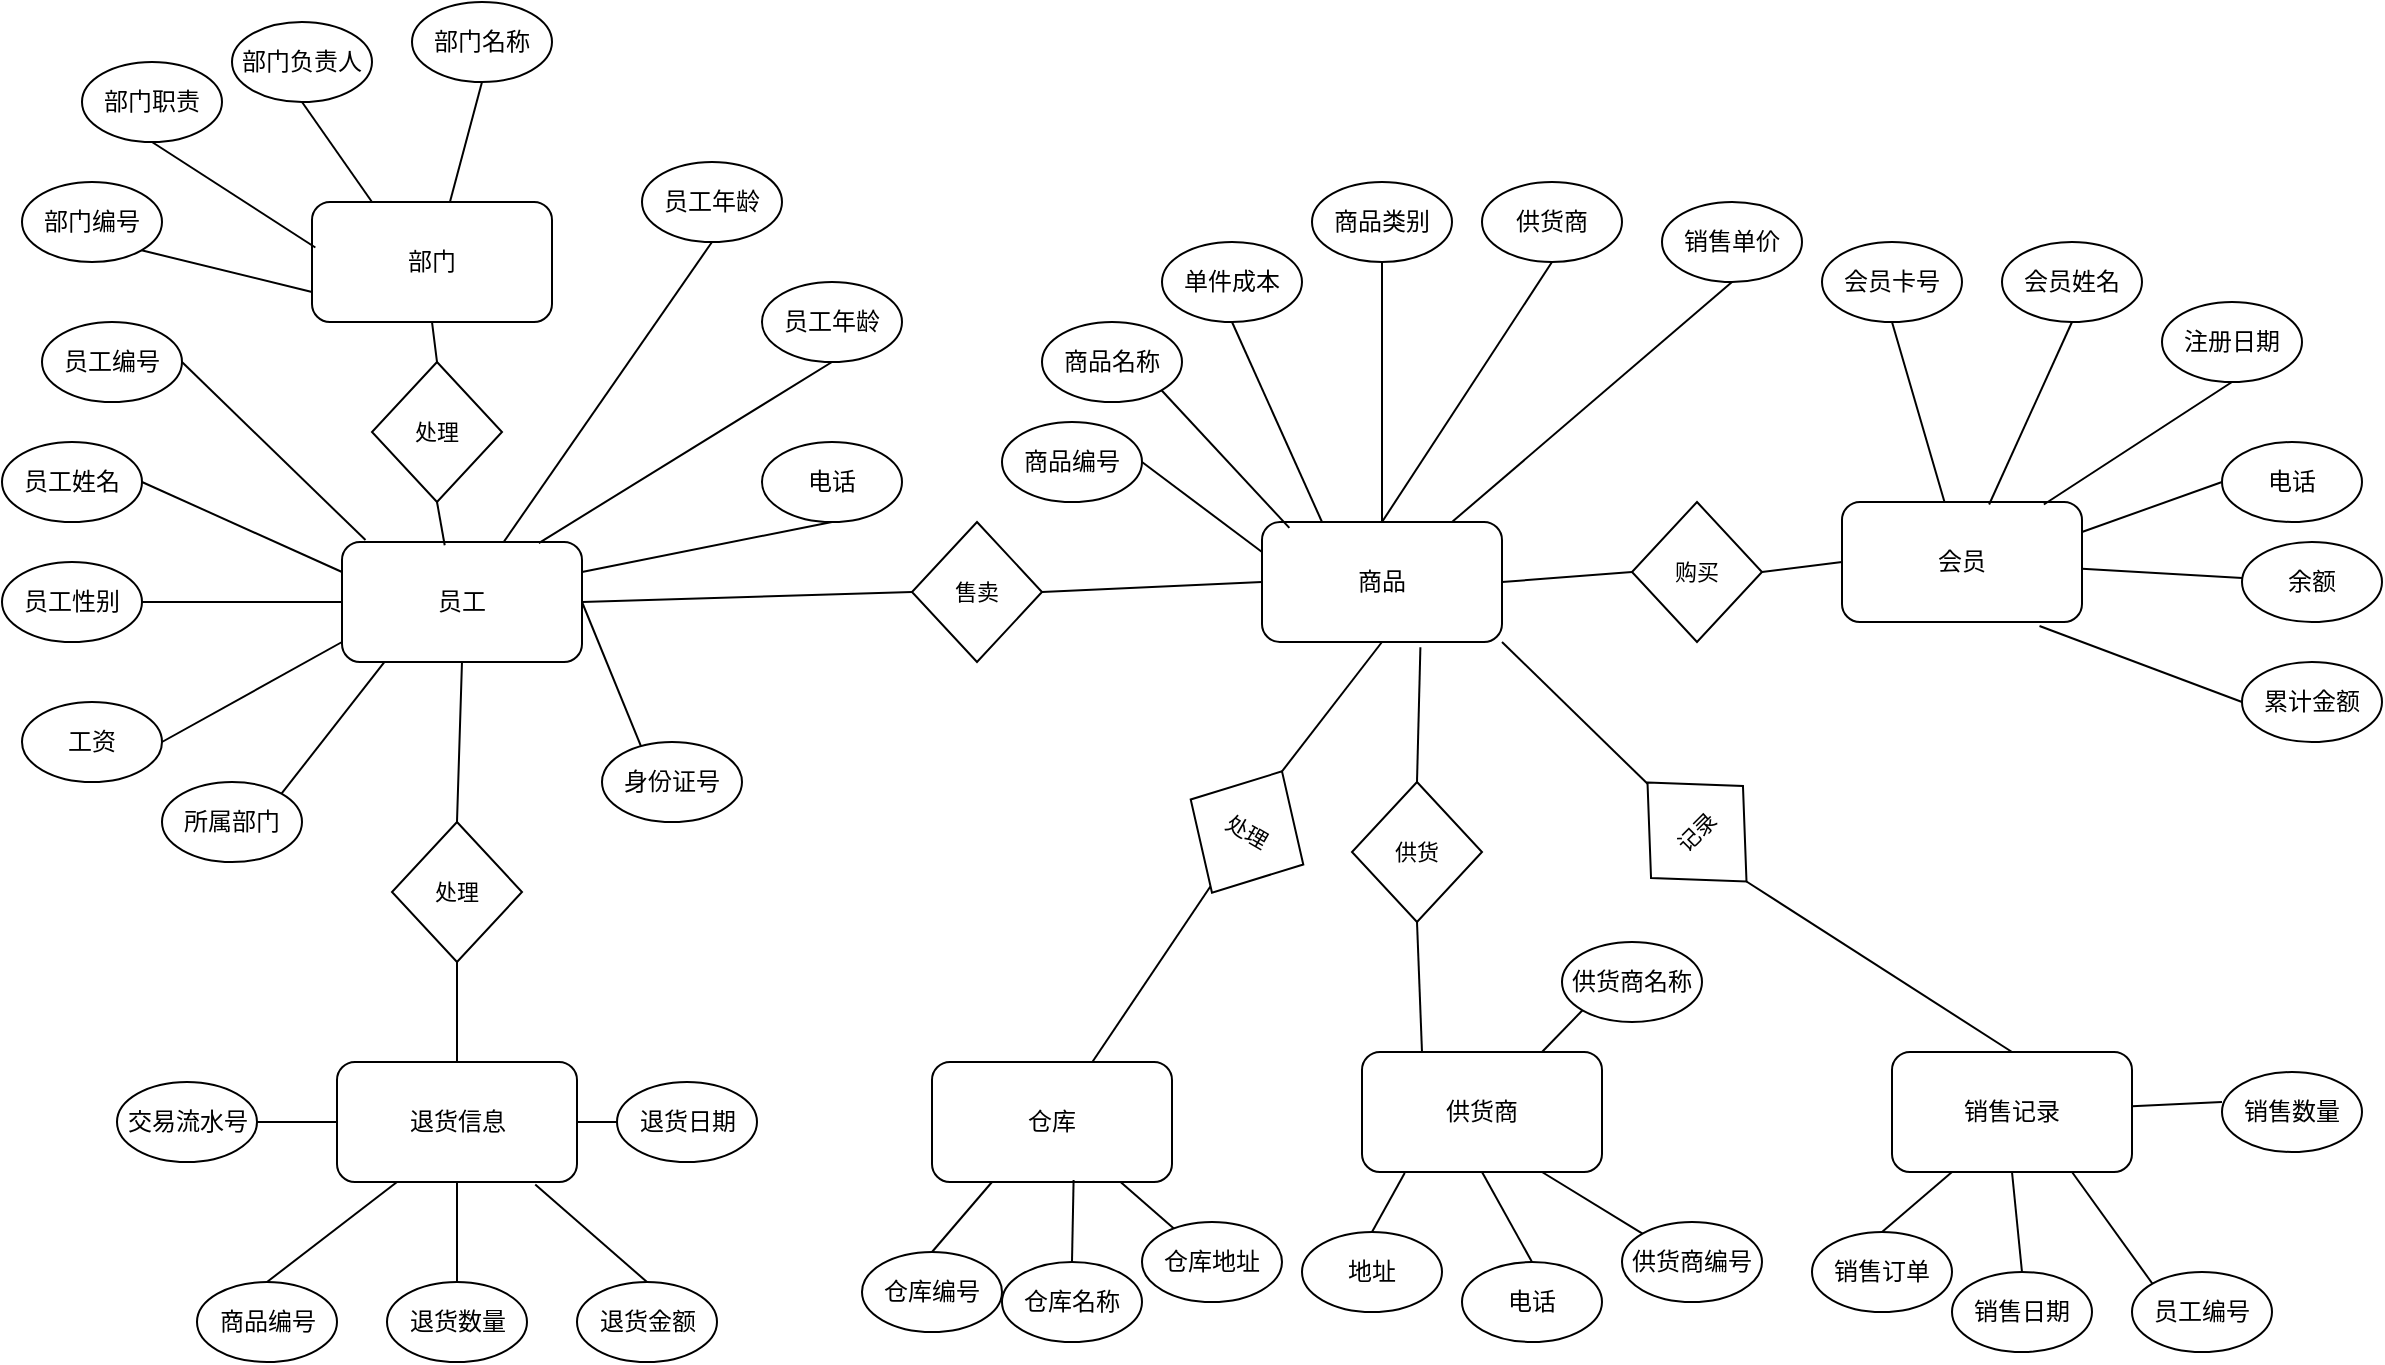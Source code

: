<mxfile version="22.1.16" type="device">
  <diagram id="R2lEEEUBdFMjLlhIrx00" name="Page-1">
    <mxGraphModel dx="2564" dy="1843" grid="1" gridSize="10" guides="1" tooltips="1" connect="1" arrows="1" fold="1" page="1" pageScale="1" pageWidth="850" pageHeight="1100" math="0" shadow="0" extFonts="Permanent Marker^https://fonts.googleapis.com/css?family=Permanent+Marker">
      <root>
        <mxCell id="0" />
        <mxCell id="1" parent="0" />
        <mxCell id="kVk2CVBrEdljPfK9iVD8-3" value="员工编号" style="ellipse;whiteSpace=wrap;html=1;" vertex="1" parent="1">
          <mxGeometry x="-1390" y="-680" width="70" height="40" as="geometry" />
        </mxCell>
        <mxCell id="kVk2CVBrEdljPfK9iVD8-12" style="edgeStyle=none;shape=connector;rounded=0;orthogonalLoop=1;jettySize=auto;html=1;exitX=1;exitY=0.5;exitDx=0;exitDy=0;entryX=0;entryY=0.25;entryDx=0;entryDy=0;labelBackgroundColor=default;strokeColor=default;align=center;verticalAlign=middle;fontFamily=Helvetica;fontSize=11;fontColor=default;endArrow=none;" edge="1" parent="1" source="kVk2CVBrEdljPfK9iVD8-4" target="kVk2CVBrEdljPfK9iVD8-7">
          <mxGeometry relative="1" as="geometry" />
        </mxCell>
        <mxCell id="kVk2CVBrEdljPfK9iVD8-4" value="员工姓名" style="ellipse;whiteSpace=wrap;html=1;" vertex="1" parent="1">
          <mxGeometry x="-1410" y="-620" width="70" height="40" as="geometry" />
        </mxCell>
        <mxCell id="kVk2CVBrEdljPfK9iVD8-11" style="edgeStyle=none;shape=connector;rounded=0;orthogonalLoop=1;jettySize=auto;html=1;exitX=1;exitY=0.5;exitDx=0;exitDy=0;entryX=0;entryY=0.5;entryDx=0;entryDy=0;labelBackgroundColor=default;strokeColor=default;align=center;verticalAlign=middle;fontFamily=Helvetica;fontSize=11;fontColor=default;endArrow=none;" edge="1" parent="1" source="kVk2CVBrEdljPfK9iVD8-5" target="kVk2CVBrEdljPfK9iVD8-7">
          <mxGeometry relative="1" as="geometry" />
        </mxCell>
        <mxCell id="kVk2CVBrEdljPfK9iVD8-5" value="员工性别" style="ellipse;whiteSpace=wrap;html=1;" vertex="1" parent="1">
          <mxGeometry x="-1410" y="-560" width="70" height="40" as="geometry" />
        </mxCell>
        <mxCell id="kVk2CVBrEdljPfK9iVD8-15" style="edgeStyle=none;shape=connector;rounded=0;orthogonalLoop=1;jettySize=auto;html=1;exitX=0.5;exitY=1;exitDx=0;exitDy=0;labelBackgroundColor=default;strokeColor=default;align=center;verticalAlign=middle;fontFamily=Helvetica;fontSize=11;fontColor=default;endArrow=none;" edge="1" parent="1" source="kVk2CVBrEdljPfK9iVD8-6" target="kVk2CVBrEdljPfK9iVD8-7">
          <mxGeometry relative="1" as="geometry" />
        </mxCell>
        <mxCell id="kVk2CVBrEdljPfK9iVD8-6" value="员工年龄" style="ellipse;whiteSpace=wrap;html=1;" vertex="1" parent="1">
          <mxGeometry x="-1090" y="-760" width="70" height="40" as="geometry" />
        </mxCell>
        <mxCell id="kVk2CVBrEdljPfK9iVD8-89" style="edgeStyle=none;shape=connector;rounded=0;orthogonalLoop=1;jettySize=auto;html=1;exitX=0.5;exitY=1;exitDx=0;exitDy=0;entryX=0.5;entryY=0;entryDx=0;entryDy=0;labelBackgroundColor=default;strokeColor=default;align=center;verticalAlign=middle;fontFamily=Helvetica;fontSize=11;fontColor=default;endArrow=none;" edge="1" parent="1" source="kVk2CVBrEdljPfK9iVD8-7" target="kVk2CVBrEdljPfK9iVD8-88">
          <mxGeometry relative="1" as="geometry" />
        </mxCell>
        <mxCell id="kVk2CVBrEdljPfK9iVD8-96" style="edgeStyle=none;shape=connector;rounded=0;orthogonalLoop=1;jettySize=auto;html=1;exitX=1;exitY=0.5;exitDx=0;exitDy=0;entryX=0;entryY=0.5;entryDx=0;entryDy=0;labelBackgroundColor=default;strokeColor=default;align=center;verticalAlign=middle;fontFamily=Helvetica;fontSize=11;fontColor=default;endArrow=none;" edge="1" parent="1" source="kVk2CVBrEdljPfK9iVD8-7" target="kVk2CVBrEdljPfK9iVD8-95">
          <mxGeometry relative="1" as="geometry" />
        </mxCell>
        <mxCell id="kVk2CVBrEdljPfK9iVD8-7" value="员工" style="rounded=1;whiteSpace=wrap;html=1;" vertex="1" parent="1">
          <mxGeometry x="-1240" y="-570" width="120" height="60" as="geometry" />
        </mxCell>
        <mxCell id="kVk2CVBrEdljPfK9iVD8-8" value="员工年龄" style="ellipse;whiteSpace=wrap;html=1;" vertex="1" parent="1">
          <mxGeometry x="-1030" y="-700" width="70" height="40" as="geometry" />
        </mxCell>
        <mxCell id="kVk2CVBrEdljPfK9iVD8-13" style="edgeStyle=none;shape=connector;rounded=0;orthogonalLoop=1;jettySize=auto;html=1;exitX=1;exitY=0.5;exitDx=0;exitDy=0;entryX=0.098;entryY=-0.016;entryDx=0;entryDy=0;entryPerimeter=0;labelBackgroundColor=default;strokeColor=default;align=center;verticalAlign=middle;fontFamily=Helvetica;fontSize=11;fontColor=default;endArrow=none;" edge="1" parent="1" source="kVk2CVBrEdljPfK9iVD8-3" target="kVk2CVBrEdljPfK9iVD8-7">
          <mxGeometry relative="1" as="geometry" />
        </mxCell>
        <mxCell id="kVk2CVBrEdljPfK9iVD8-16" style="edgeStyle=none;shape=connector;rounded=0;orthogonalLoop=1;jettySize=auto;html=1;exitX=0.5;exitY=1;exitDx=0;exitDy=0;entryX=0.82;entryY=0.009;entryDx=0;entryDy=0;entryPerimeter=0;labelBackgroundColor=default;strokeColor=default;align=center;verticalAlign=middle;fontFamily=Helvetica;fontSize=11;fontColor=default;endArrow=none;" edge="1" parent="1" source="kVk2CVBrEdljPfK9iVD8-8" target="kVk2CVBrEdljPfK9iVD8-7">
          <mxGeometry relative="1" as="geometry" />
        </mxCell>
        <mxCell id="kVk2CVBrEdljPfK9iVD8-24" style="edgeStyle=none;shape=connector;rounded=0;orthogonalLoop=1;jettySize=auto;html=1;exitX=0.5;exitY=1;exitDx=0;exitDy=0;entryX=1;entryY=0.25;entryDx=0;entryDy=0;labelBackgroundColor=default;strokeColor=default;align=center;verticalAlign=middle;fontFamily=Helvetica;fontSize=11;fontColor=default;endArrow=none;" edge="1" parent="1" source="kVk2CVBrEdljPfK9iVD8-17" target="kVk2CVBrEdljPfK9iVD8-7">
          <mxGeometry relative="1" as="geometry" />
        </mxCell>
        <mxCell id="kVk2CVBrEdljPfK9iVD8-17" value="电话" style="ellipse;whiteSpace=wrap;html=1;" vertex="1" parent="1">
          <mxGeometry x="-1030" y="-620" width="70" height="40" as="geometry" />
        </mxCell>
        <mxCell id="kVk2CVBrEdljPfK9iVD8-22" style="edgeStyle=none;shape=connector;rounded=0;orthogonalLoop=1;jettySize=auto;html=1;exitX=0.5;exitY=1;exitDx=0;exitDy=0;entryX=1;entryY=0.5;entryDx=0;entryDy=0;labelBackgroundColor=default;strokeColor=default;align=center;verticalAlign=middle;fontFamily=Helvetica;fontSize=11;fontColor=default;endArrow=none;" edge="1" parent="1" source="kVk2CVBrEdljPfK9iVD8-18" target="kVk2CVBrEdljPfK9iVD8-7">
          <mxGeometry relative="1" as="geometry" />
        </mxCell>
        <mxCell id="kVk2CVBrEdljPfK9iVD8-18" value="身份证号" style="ellipse;whiteSpace=wrap;html=1;" vertex="1" parent="1">
          <mxGeometry x="-1110" y="-470" width="70" height="40" as="geometry" />
        </mxCell>
        <mxCell id="kVk2CVBrEdljPfK9iVD8-19" value="所属部门" style="ellipse;whiteSpace=wrap;html=1;" vertex="1" parent="1">
          <mxGeometry x="-1330" y="-450" width="70" height="40" as="geometry" />
        </mxCell>
        <mxCell id="kVk2CVBrEdljPfK9iVD8-25" style="edgeStyle=none;shape=connector;rounded=0;orthogonalLoop=1;jettySize=auto;html=1;exitX=1;exitY=0.5;exitDx=0;exitDy=0;labelBackgroundColor=default;strokeColor=default;align=center;verticalAlign=middle;fontFamily=Helvetica;fontSize=11;fontColor=default;endArrow=none;" edge="1" parent="1" source="kVk2CVBrEdljPfK9iVD8-20">
          <mxGeometry relative="1" as="geometry">
            <mxPoint x="-1240" y="-520" as="targetPoint" />
          </mxGeometry>
        </mxCell>
        <mxCell id="kVk2CVBrEdljPfK9iVD8-20" value="工资" style="ellipse;whiteSpace=wrap;html=1;" vertex="1" parent="1">
          <mxGeometry x="-1400" y="-490" width="70" height="40" as="geometry" />
        </mxCell>
        <mxCell id="kVk2CVBrEdljPfK9iVD8-26" style="edgeStyle=none;shape=connector;rounded=0;orthogonalLoop=1;jettySize=auto;html=1;exitX=1;exitY=0;exitDx=0;exitDy=0;entryX=0.178;entryY=0.996;entryDx=0;entryDy=0;entryPerimeter=0;labelBackgroundColor=default;strokeColor=default;align=center;verticalAlign=middle;fontFamily=Helvetica;fontSize=11;fontColor=default;endArrow=none;" edge="1" parent="1" source="kVk2CVBrEdljPfK9iVD8-19" target="kVk2CVBrEdljPfK9iVD8-7">
          <mxGeometry relative="1" as="geometry" />
        </mxCell>
        <mxCell id="kVk2CVBrEdljPfK9iVD8-93" style="edgeStyle=none;shape=connector;rounded=0;orthogonalLoop=1;jettySize=auto;html=1;exitX=0.5;exitY=1;exitDx=0;exitDy=0;entryX=0.5;entryY=0;entryDx=0;entryDy=0;labelBackgroundColor=default;strokeColor=default;align=center;verticalAlign=middle;fontFamily=Helvetica;fontSize=11;fontColor=default;endArrow=none;" edge="1" parent="1" source="kVk2CVBrEdljPfK9iVD8-27" target="kVk2CVBrEdljPfK9iVD8-92">
          <mxGeometry relative="1" as="geometry" />
        </mxCell>
        <mxCell id="kVk2CVBrEdljPfK9iVD8-101" style="edgeStyle=none;shape=connector;rounded=0;orthogonalLoop=1;jettySize=auto;html=1;exitX=1;exitY=0.5;exitDx=0;exitDy=0;entryX=0;entryY=0.5;entryDx=0;entryDy=0;labelBackgroundColor=default;strokeColor=default;align=center;verticalAlign=middle;fontFamily=Helvetica;fontSize=11;fontColor=default;endArrow=none;" edge="1" parent="1" source="kVk2CVBrEdljPfK9iVD8-27" target="kVk2CVBrEdljPfK9iVD8-99">
          <mxGeometry relative="1" as="geometry" />
        </mxCell>
        <mxCell id="kVk2CVBrEdljPfK9iVD8-142" style="edgeStyle=none;shape=connector;rounded=0;orthogonalLoop=1;jettySize=auto;html=1;exitX=1;exitY=1;exitDx=0;exitDy=0;labelBackgroundColor=default;strokeColor=default;align=center;verticalAlign=middle;fontFamily=Helvetica;fontSize=11;fontColor=default;endArrow=none;" edge="1" parent="1" source="kVk2CVBrEdljPfK9iVD8-27" target="kVk2CVBrEdljPfK9iVD8-141">
          <mxGeometry relative="1" as="geometry" />
        </mxCell>
        <mxCell id="kVk2CVBrEdljPfK9iVD8-27" value="商品" style="rounded=1;whiteSpace=wrap;html=1;" vertex="1" parent="1">
          <mxGeometry x="-780" y="-580" width="120" height="60" as="geometry" />
        </mxCell>
        <mxCell id="kVk2CVBrEdljPfK9iVD8-39" style="edgeStyle=none;shape=connector;rounded=0;orthogonalLoop=1;jettySize=auto;html=1;exitX=0.5;exitY=1;exitDx=0;exitDy=0;entryX=0.5;entryY=0;entryDx=0;entryDy=0;labelBackgroundColor=default;strokeColor=default;align=center;verticalAlign=middle;fontFamily=Helvetica;fontSize=11;fontColor=default;endArrow=none;" edge="1" parent="1" source="kVk2CVBrEdljPfK9iVD8-28" target="kVk2CVBrEdljPfK9iVD8-27">
          <mxGeometry relative="1" as="geometry" />
        </mxCell>
        <mxCell id="kVk2CVBrEdljPfK9iVD8-28" value="供货商" style="ellipse;whiteSpace=wrap;html=1;" vertex="1" parent="1">
          <mxGeometry x="-670" y="-750" width="70" height="40" as="geometry" />
        </mxCell>
        <mxCell id="kVk2CVBrEdljPfK9iVD8-41" style="edgeStyle=none;shape=connector;rounded=0;orthogonalLoop=1;jettySize=auto;html=1;exitX=0.5;exitY=1;exitDx=0;exitDy=0;labelBackgroundColor=default;strokeColor=default;align=center;verticalAlign=middle;fontFamily=Helvetica;fontSize=11;fontColor=default;endArrow=none;" edge="1" parent="1" source="kVk2CVBrEdljPfK9iVD8-29" target="kVk2CVBrEdljPfK9iVD8-27">
          <mxGeometry relative="1" as="geometry" />
        </mxCell>
        <mxCell id="kVk2CVBrEdljPfK9iVD8-29" value="销售单价" style="ellipse;whiteSpace=wrap;html=1;" vertex="1" parent="1">
          <mxGeometry x="-580" y="-740" width="70" height="40" as="geometry" />
        </mxCell>
        <mxCell id="kVk2CVBrEdljPfK9iVD8-38" style="edgeStyle=none;shape=connector;rounded=0;orthogonalLoop=1;jettySize=auto;html=1;exitX=0.5;exitY=1;exitDx=0;exitDy=0;entryX=0.25;entryY=0;entryDx=0;entryDy=0;labelBackgroundColor=default;strokeColor=default;align=center;verticalAlign=middle;fontFamily=Helvetica;fontSize=11;fontColor=default;endArrow=none;" edge="1" parent="1" source="kVk2CVBrEdljPfK9iVD8-30" target="kVk2CVBrEdljPfK9iVD8-27">
          <mxGeometry relative="1" as="geometry" />
        </mxCell>
        <mxCell id="kVk2CVBrEdljPfK9iVD8-30" value="单件成本" style="ellipse;whiteSpace=wrap;html=1;" vertex="1" parent="1">
          <mxGeometry x="-830" y="-720" width="70" height="40" as="geometry" />
        </mxCell>
        <mxCell id="kVk2CVBrEdljPfK9iVD8-37" style="edgeStyle=none;shape=connector;rounded=0;orthogonalLoop=1;jettySize=auto;html=1;exitX=0.5;exitY=1;exitDx=0;exitDy=0;labelBackgroundColor=default;strokeColor=default;align=center;verticalAlign=middle;fontFamily=Helvetica;fontSize=11;fontColor=default;endArrow=none;" edge="1" parent="1" source="kVk2CVBrEdljPfK9iVD8-31" target="kVk2CVBrEdljPfK9iVD8-27">
          <mxGeometry relative="1" as="geometry" />
        </mxCell>
        <mxCell id="kVk2CVBrEdljPfK9iVD8-31" value="商品类别" style="ellipse;whiteSpace=wrap;html=1;" vertex="1" parent="1">
          <mxGeometry x="-755" y="-750" width="70" height="40" as="geometry" />
        </mxCell>
        <mxCell id="kVk2CVBrEdljPfK9iVD8-32" value="商品名称" style="ellipse;whiteSpace=wrap;html=1;" vertex="1" parent="1">
          <mxGeometry x="-890" y="-680" width="70" height="40" as="geometry" />
        </mxCell>
        <mxCell id="kVk2CVBrEdljPfK9iVD8-35" style="edgeStyle=none;shape=connector;rounded=0;orthogonalLoop=1;jettySize=auto;html=1;exitX=1;exitY=0.5;exitDx=0;exitDy=0;labelBackgroundColor=default;strokeColor=default;align=center;verticalAlign=middle;fontFamily=Helvetica;fontSize=11;fontColor=default;endArrow=none;entryX=0;entryY=0.25;entryDx=0;entryDy=0;" edge="1" parent="1" source="kVk2CVBrEdljPfK9iVD8-33" target="kVk2CVBrEdljPfK9iVD8-27">
          <mxGeometry relative="1" as="geometry">
            <mxPoint x="-780" y="-550" as="targetPoint" />
          </mxGeometry>
        </mxCell>
        <mxCell id="kVk2CVBrEdljPfK9iVD8-33" value="商品编号" style="ellipse;whiteSpace=wrap;html=1;" vertex="1" parent="1">
          <mxGeometry x="-910" y="-630" width="70" height="40" as="geometry" />
        </mxCell>
        <mxCell id="kVk2CVBrEdljPfK9iVD8-42" value="会员" style="rounded=1;whiteSpace=wrap;html=1;" vertex="1" parent="1">
          <mxGeometry x="-490" y="-590" width="120" height="60" as="geometry" />
        </mxCell>
        <mxCell id="kVk2CVBrEdljPfK9iVD8-43" value="累计金额" style="ellipse;whiteSpace=wrap;html=1;" vertex="1" parent="1">
          <mxGeometry x="-290" y="-510" width="70" height="40" as="geometry" />
        </mxCell>
        <mxCell id="kVk2CVBrEdljPfK9iVD8-53" value="" style="edgeStyle=none;shape=connector;rounded=0;orthogonalLoop=1;jettySize=auto;html=1;labelBackgroundColor=default;strokeColor=default;align=center;verticalAlign=middle;fontFamily=Helvetica;fontSize=11;fontColor=default;endArrow=none;" edge="1" parent="1" source="kVk2CVBrEdljPfK9iVD8-44" target="kVk2CVBrEdljPfK9iVD8-42">
          <mxGeometry relative="1" as="geometry" />
        </mxCell>
        <mxCell id="kVk2CVBrEdljPfK9iVD8-44" value="余额" style="ellipse;whiteSpace=wrap;html=1;" vertex="1" parent="1">
          <mxGeometry x="-290" y="-570" width="70" height="40" as="geometry" />
        </mxCell>
        <mxCell id="kVk2CVBrEdljPfK9iVD8-52" style="edgeStyle=none;shape=connector;rounded=0;orthogonalLoop=1;jettySize=auto;html=1;exitX=0;exitY=0.5;exitDx=0;exitDy=0;entryX=1;entryY=0.25;entryDx=0;entryDy=0;labelBackgroundColor=default;strokeColor=default;align=center;verticalAlign=middle;fontFamily=Helvetica;fontSize=11;fontColor=default;endArrow=none;" edge="1" parent="1" source="kVk2CVBrEdljPfK9iVD8-45" target="kVk2CVBrEdljPfK9iVD8-42">
          <mxGeometry relative="1" as="geometry" />
        </mxCell>
        <mxCell id="kVk2CVBrEdljPfK9iVD8-45" value="电话" style="ellipse;whiteSpace=wrap;html=1;" vertex="1" parent="1">
          <mxGeometry x="-300" y="-620" width="70" height="40" as="geometry" />
        </mxCell>
        <mxCell id="kVk2CVBrEdljPfK9iVD8-51" style="edgeStyle=none;shape=connector;rounded=0;orthogonalLoop=1;jettySize=auto;html=1;exitX=0.5;exitY=1;exitDx=0;exitDy=0;entryX=0.841;entryY=0.021;entryDx=0;entryDy=0;labelBackgroundColor=default;strokeColor=default;align=center;verticalAlign=middle;fontFamily=Helvetica;fontSize=11;fontColor=default;endArrow=none;entryPerimeter=0;" edge="1" parent="1" source="kVk2CVBrEdljPfK9iVD8-46" target="kVk2CVBrEdljPfK9iVD8-42">
          <mxGeometry relative="1" as="geometry" />
        </mxCell>
        <mxCell id="kVk2CVBrEdljPfK9iVD8-46" value="注册日期" style="ellipse;whiteSpace=wrap;html=1;" vertex="1" parent="1">
          <mxGeometry x="-330" y="-690" width="70" height="40" as="geometry" />
        </mxCell>
        <mxCell id="kVk2CVBrEdljPfK9iVD8-47" value="会员姓名" style="ellipse;whiteSpace=wrap;html=1;" vertex="1" parent="1">
          <mxGeometry x="-410" y="-720" width="70" height="40" as="geometry" />
        </mxCell>
        <mxCell id="kVk2CVBrEdljPfK9iVD8-49" style="edgeStyle=none;shape=connector;rounded=0;orthogonalLoop=1;jettySize=auto;html=1;exitX=0.5;exitY=1;exitDx=0;exitDy=0;labelBackgroundColor=default;strokeColor=default;align=center;verticalAlign=middle;fontFamily=Helvetica;fontSize=11;fontColor=default;endArrow=none;" edge="1" parent="1" source="kVk2CVBrEdljPfK9iVD8-48" target="kVk2CVBrEdljPfK9iVD8-42">
          <mxGeometry relative="1" as="geometry" />
        </mxCell>
        <mxCell id="kVk2CVBrEdljPfK9iVD8-48" value="会员卡号" style="ellipse;whiteSpace=wrap;html=1;" vertex="1" parent="1">
          <mxGeometry x="-500" y="-720" width="70" height="40" as="geometry" />
        </mxCell>
        <mxCell id="kVk2CVBrEdljPfK9iVD8-50" style="edgeStyle=none;shape=connector;rounded=0;orthogonalLoop=1;jettySize=auto;html=1;exitX=0.5;exitY=1;exitDx=0;exitDy=0;entryX=0.613;entryY=0.021;entryDx=0;entryDy=0;entryPerimeter=0;labelBackgroundColor=default;strokeColor=default;align=center;verticalAlign=middle;fontFamily=Helvetica;fontSize=11;fontColor=default;endArrow=none;" edge="1" parent="1" source="kVk2CVBrEdljPfK9iVD8-47" target="kVk2CVBrEdljPfK9iVD8-42">
          <mxGeometry relative="1" as="geometry" />
        </mxCell>
        <mxCell id="kVk2CVBrEdljPfK9iVD8-54" style="edgeStyle=none;shape=connector;rounded=0;orthogonalLoop=1;jettySize=auto;html=1;exitX=0;exitY=0.5;exitDx=0;exitDy=0;entryX=0.823;entryY=1.033;entryDx=0;entryDy=0;entryPerimeter=0;labelBackgroundColor=default;strokeColor=default;align=center;verticalAlign=middle;fontFamily=Helvetica;fontSize=11;fontColor=default;endArrow=none;" edge="1" parent="1" source="kVk2CVBrEdljPfK9iVD8-43" target="kVk2CVBrEdljPfK9iVD8-42">
          <mxGeometry relative="1" as="geometry" />
        </mxCell>
        <mxCell id="kVk2CVBrEdljPfK9iVD8-55" value="退货信息" style="rounded=1;whiteSpace=wrap;html=1;" vertex="1" parent="1">
          <mxGeometry x="-1242.5" y="-310" width="120" height="60" as="geometry" />
        </mxCell>
        <mxCell id="kVk2CVBrEdljPfK9iVD8-65" style="edgeStyle=none;shape=connector;rounded=0;orthogonalLoop=1;jettySize=auto;html=1;exitX=0.5;exitY=0;exitDx=0;exitDy=0;entryX=0.5;entryY=1;entryDx=0;entryDy=0;labelBackgroundColor=default;strokeColor=default;align=center;verticalAlign=middle;fontFamily=Helvetica;fontSize=11;fontColor=default;endArrow=none;" edge="1" parent="1" source="kVk2CVBrEdljPfK9iVD8-58" target="kVk2CVBrEdljPfK9iVD8-55">
          <mxGeometry relative="1" as="geometry" />
        </mxCell>
        <mxCell id="kVk2CVBrEdljPfK9iVD8-58" value="退货数量" style="ellipse;whiteSpace=wrap;html=1;" vertex="1" parent="1">
          <mxGeometry x="-1217.5" y="-200" width="70" height="40" as="geometry" />
        </mxCell>
        <mxCell id="kVk2CVBrEdljPfK9iVD8-64" style="edgeStyle=none;shape=connector;rounded=0;orthogonalLoop=1;jettySize=auto;html=1;exitX=0.5;exitY=0;exitDx=0;exitDy=0;entryX=0.25;entryY=1;entryDx=0;entryDy=0;labelBackgroundColor=default;strokeColor=default;align=center;verticalAlign=middle;fontFamily=Helvetica;fontSize=11;fontColor=default;endArrow=none;" edge="1" parent="1" source="kVk2CVBrEdljPfK9iVD8-59" target="kVk2CVBrEdljPfK9iVD8-55">
          <mxGeometry relative="1" as="geometry" />
        </mxCell>
        <mxCell id="kVk2CVBrEdljPfK9iVD8-59" value="商品编号" style="ellipse;whiteSpace=wrap;html=1;" vertex="1" parent="1">
          <mxGeometry x="-1312.5" y="-200" width="70" height="40" as="geometry" />
        </mxCell>
        <mxCell id="kVk2CVBrEdljPfK9iVD8-62" style="edgeStyle=none;shape=connector;rounded=0;orthogonalLoop=1;jettySize=auto;html=1;exitX=0;exitY=0.5;exitDx=0;exitDy=0;labelBackgroundColor=default;strokeColor=default;align=center;verticalAlign=middle;fontFamily=Helvetica;fontSize=11;fontColor=default;endArrow=none;" edge="1" parent="1" source="kVk2CVBrEdljPfK9iVD8-60" target="kVk2CVBrEdljPfK9iVD8-55">
          <mxGeometry relative="1" as="geometry" />
        </mxCell>
        <mxCell id="kVk2CVBrEdljPfK9iVD8-60" value="退货日期" style="ellipse;whiteSpace=wrap;html=1;" vertex="1" parent="1">
          <mxGeometry x="-1102.5" y="-300" width="70" height="40" as="geometry" />
        </mxCell>
        <mxCell id="kVk2CVBrEdljPfK9iVD8-63" style="edgeStyle=none;shape=connector;rounded=0;orthogonalLoop=1;jettySize=auto;html=1;exitX=1;exitY=0.5;exitDx=0;exitDy=0;entryX=0;entryY=0.5;entryDx=0;entryDy=0;labelBackgroundColor=default;strokeColor=default;align=center;verticalAlign=middle;fontFamily=Helvetica;fontSize=11;fontColor=default;endArrow=none;" edge="1" parent="1" source="kVk2CVBrEdljPfK9iVD8-61" target="kVk2CVBrEdljPfK9iVD8-55">
          <mxGeometry relative="1" as="geometry" />
        </mxCell>
        <mxCell id="kVk2CVBrEdljPfK9iVD8-61" value="交易流水号" style="ellipse;whiteSpace=wrap;html=1;" vertex="1" parent="1">
          <mxGeometry x="-1352.5" y="-300" width="70" height="40" as="geometry" />
        </mxCell>
        <mxCell id="kVk2CVBrEdljPfK9iVD8-66" value="退货金额" style="ellipse;whiteSpace=wrap;html=1;" vertex="1" parent="1">
          <mxGeometry x="-1122.5" y="-200" width="70" height="40" as="geometry" />
        </mxCell>
        <mxCell id="kVk2CVBrEdljPfK9iVD8-67" style="edgeStyle=none;shape=connector;rounded=0;orthogonalLoop=1;jettySize=auto;html=1;exitX=0.5;exitY=0;exitDx=0;exitDy=0;entryX=0.826;entryY=1.021;entryDx=0;entryDy=0;entryPerimeter=0;labelBackgroundColor=default;strokeColor=default;align=center;verticalAlign=middle;fontFamily=Helvetica;fontSize=11;fontColor=default;endArrow=none;" edge="1" parent="1" source="kVk2CVBrEdljPfK9iVD8-66" target="kVk2CVBrEdljPfK9iVD8-55">
          <mxGeometry relative="1" as="geometry" />
        </mxCell>
        <mxCell id="kVk2CVBrEdljPfK9iVD8-68" value="仓库" style="rounded=1;whiteSpace=wrap;html=1;" vertex="1" parent="1">
          <mxGeometry x="-945" y="-310" width="120" height="60" as="geometry" />
        </mxCell>
        <mxCell id="kVk2CVBrEdljPfK9iVD8-76" value="" style="edgeStyle=none;shape=connector;rounded=0;orthogonalLoop=1;jettySize=auto;html=1;labelBackgroundColor=default;strokeColor=default;align=center;verticalAlign=middle;fontFamily=Helvetica;fontSize=11;fontColor=default;endArrow=none;" edge="1" parent="1" source="kVk2CVBrEdljPfK9iVD8-71" target="kVk2CVBrEdljPfK9iVD8-68">
          <mxGeometry relative="1" as="geometry" />
        </mxCell>
        <mxCell id="kVk2CVBrEdljPfK9iVD8-71" value="仓库地址" style="ellipse;whiteSpace=wrap;html=1;" vertex="1" parent="1">
          <mxGeometry x="-840" y="-230" width="70" height="40" as="geometry" />
        </mxCell>
        <mxCell id="kVk2CVBrEdljPfK9iVD8-72" value="仓库名称" style="ellipse;whiteSpace=wrap;html=1;" vertex="1" parent="1">
          <mxGeometry x="-910" y="-210" width="70" height="40" as="geometry" />
        </mxCell>
        <mxCell id="kVk2CVBrEdljPfK9iVD8-73" value="仓库编号" style="ellipse;whiteSpace=wrap;html=1;" vertex="1" parent="1">
          <mxGeometry x="-980" y="-215" width="70" height="40" as="geometry" />
        </mxCell>
        <mxCell id="kVk2CVBrEdljPfK9iVD8-74" style="edgeStyle=none;shape=connector;rounded=0;orthogonalLoop=1;jettySize=auto;html=1;exitX=0.5;exitY=0;exitDx=0;exitDy=0;entryX=0.25;entryY=1;entryDx=0;entryDy=0;labelBackgroundColor=default;strokeColor=default;align=center;verticalAlign=middle;fontFamily=Helvetica;fontSize=11;fontColor=default;endArrow=none;" edge="1" parent="1" source="kVk2CVBrEdljPfK9iVD8-73" target="kVk2CVBrEdljPfK9iVD8-68">
          <mxGeometry relative="1" as="geometry">
            <mxPoint x="-930.508" y="-224.287" as="sourcePoint" />
          </mxGeometry>
        </mxCell>
        <mxCell id="kVk2CVBrEdljPfK9iVD8-77" style="edgeStyle=none;shape=connector;rounded=0;orthogonalLoop=1;jettySize=auto;html=1;exitX=0.5;exitY=0;exitDx=0;exitDy=0;entryX=0.59;entryY=0.984;entryDx=0;entryDy=0;entryPerimeter=0;labelBackgroundColor=default;strokeColor=default;align=center;verticalAlign=middle;fontFamily=Helvetica;fontSize=11;fontColor=default;endArrow=none;" edge="1" parent="1" source="kVk2CVBrEdljPfK9iVD8-72" target="kVk2CVBrEdljPfK9iVD8-68">
          <mxGeometry relative="1" as="geometry" />
        </mxCell>
        <mxCell id="kVk2CVBrEdljPfK9iVD8-85" style="edgeStyle=none;shape=connector;rounded=0;orthogonalLoop=1;jettySize=auto;html=1;exitX=0.5;exitY=1;exitDx=0;exitDy=0;entryX=0.5;entryY=0;entryDx=0;entryDy=0;labelBackgroundColor=default;strokeColor=default;align=center;verticalAlign=middle;fontFamily=Helvetica;fontSize=11;fontColor=default;endArrow=none;" edge="1" parent="1" source="kVk2CVBrEdljPfK9iVD8-78" target="kVk2CVBrEdljPfK9iVD8-80">
          <mxGeometry relative="1" as="geometry" />
        </mxCell>
        <mxCell id="kVk2CVBrEdljPfK9iVD8-86" style="edgeStyle=none;shape=connector;rounded=0;orthogonalLoop=1;jettySize=auto;html=1;exitX=0.75;exitY=0;exitDx=0;exitDy=0;entryX=0;entryY=1;entryDx=0;entryDy=0;labelBackgroundColor=default;strokeColor=default;align=center;verticalAlign=middle;fontFamily=Helvetica;fontSize=11;fontColor=default;endArrow=none;" edge="1" parent="1" source="kVk2CVBrEdljPfK9iVD8-78" target="kVk2CVBrEdljPfK9iVD8-81">
          <mxGeometry relative="1" as="geometry" />
        </mxCell>
        <mxCell id="kVk2CVBrEdljPfK9iVD8-108" style="edgeStyle=none;shape=connector;rounded=0;orthogonalLoop=1;jettySize=auto;html=1;exitX=0.75;exitY=1;exitDx=0;exitDy=0;entryX=0;entryY=0;entryDx=0;entryDy=0;labelBackgroundColor=default;strokeColor=default;align=center;verticalAlign=middle;fontFamily=Helvetica;fontSize=11;fontColor=default;endArrow=none;" edge="1" parent="1" source="kVk2CVBrEdljPfK9iVD8-78" target="kVk2CVBrEdljPfK9iVD8-82">
          <mxGeometry relative="1" as="geometry" />
        </mxCell>
        <mxCell id="kVk2CVBrEdljPfK9iVD8-78" value="供货商" style="rounded=1;whiteSpace=wrap;html=1;" vertex="1" parent="1">
          <mxGeometry x="-730" y="-315" width="120" height="60" as="geometry" />
        </mxCell>
        <mxCell id="kVk2CVBrEdljPfK9iVD8-79" value="地址" style="ellipse;whiteSpace=wrap;html=1;" vertex="1" parent="1">
          <mxGeometry x="-760" y="-225" width="70" height="40" as="geometry" />
        </mxCell>
        <mxCell id="kVk2CVBrEdljPfK9iVD8-80" value="电话" style="ellipse;whiteSpace=wrap;html=1;" vertex="1" parent="1">
          <mxGeometry x="-680" y="-210" width="70" height="40" as="geometry" />
        </mxCell>
        <mxCell id="kVk2CVBrEdljPfK9iVD8-81" value="供货商名称" style="ellipse;whiteSpace=wrap;html=1;" vertex="1" parent="1">
          <mxGeometry x="-630" y="-370" width="70" height="40" as="geometry" />
        </mxCell>
        <mxCell id="kVk2CVBrEdljPfK9iVD8-82" value="供货商编号" style="ellipse;whiteSpace=wrap;html=1;" vertex="1" parent="1">
          <mxGeometry x="-600" y="-230" width="70" height="40" as="geometry" />
        </mxCell>
        <mxCell id="kVk2CVBrEdljPfK9iVD8-84" style="edgeStyle=none;shape=connector;rounded=0;orthogonalLoop=1;jettySize=auto;html=1;exitX=0.5;exitY=0;exitDx=0;exitDy=0;entryX=0.178;entryY=1.009;entryDx=0;entryDy=0;entryPerimeter=0;labelBackgroundColor=default;strokeColor=default;align=center;verticalAlign=middle;fontFamily=Helvetica;fontSize=11;fontColor=default;endArrow=none;" edge="1" parent="1" source="kVk2CVBrEdljPfK9iVD8-79" target="kVk2CVBrEdljPfK9iVD8-78">
          <mxGeometry relative="1" as="geometry" />
        </mxCell>
        <mxCell id="kVk2CVBrEdljPfK9iVD8-90" style="edgeStyle=none;shape=connector;rounded=0;orthogonalLoop=1;jettySize=auto;html=1;exitX=0.5;exitY=1;exitDx=0;exitDy=0;entryX=0.5;entryY=0;entryDx=0;entryDy=0;labelBackgroundColor=default;strokeColor=default;align=center;verticalAlign=middle;fontFamily=Helvetica;fontSize=11;fontColor=default;endArrow=none;" edge="1" parent="1" source="kVk2CVBrEdljPfK9iVD8-88" target="kVk2CVBrEdljPfK9iVD8-55">
          <mxGeometry relative="1" as="geometry" />
        </mxCell>
        <mxCell id="kVk2CVBrEdljPfK9iVD8-88" value="处理" style="rhombus;whiteSpace=wrap;html=1;fontFamily=Helvetica;fontSize=11;fontColor=default;" vertex="1" parent="1">
          <mxGeometry x="-1215" y="-430" width="65" height="70" as="geometry" />
        </mxCell>
        <mxCell id="kVk2CVBrEdljPfK9iVD8-144" value="" style="edgeStyle=none;shape=connector;rounded=0;orthogonalLoop=1;jettySize=auto;html=1;labelBackgroundColor=default;strokeColor=default;align=center;verticalAlign=middle;fontFamily=Helvetica;fontSize=11;fontColor=default;endArrow=none;" edge="1" parent="1" source="kVk2CVBrEdljPfK9iVD8-92" target="kVk2CVBrEdljPfK9iVD8-68">
          <mxGeometry relative="1" as="geometry" />
        </mxCell>
        <mxCell id="kVk2CVBrEdljPfK9iVD8-92" value="处理" style="rhombus;whiteSpace=wrap;html=1;fontFamily=Helvetica;fontSize=11;fontColor=default;rotation=30;" vertex="1" parent="1">
          <mxGeometry x="-820" y="-460" width="65" height="70" as="geometry" />
        </mxCell>
        <mxCell id="kVk2CVBrEdljPfK9iVD8-97" style="edgeStyle=none;shape=connector;rounded=0;orthogonalLoop=1;jettySize=auto;html=1;exitX=1;exitY=0.5;exitDx=0;exitDy=0;entryX=0;entryY=0.5;entryDx=0;entryDy=0;labelBackgroundColor=default;strokeColor=default;align=center;verticalAlign=middle;fontFamily=Helvetica;fontSize=11;fontColor=default;endArrow=none;" edge="1" parent="1" source="kVk2CVBrEdljPfK9iVD8-95" target="kVk2CVBrEdljPfK9iVD8-27">
          <mxGeometry relative="1" as="geometry" />
        </mxCell>
        <mxCell id="kVk2CVBrEdljPfK9iVD8-95" value="售卖" style="rhombus;whiteSpace=wrap;html=1;fontFamily=Helvetica;fontSize=11;fontColor=default;" vertex="1" parent="1">
          <mxGeometry x="-955" y="-580" width="65" height="70" as="geometry" />
        </mxCell>
        <mxCell id="kVk2CVBrEdljPfK9iVD8-98" style="edgeStyle=none;shape=connector;rounded=0;orthogonalLoop=1;jettySize=auto;html=1;exitX=1;exitY=1;exitDx=0;exitDy=0;entryX=0.114;entryY=0.049;entryDx=0;entryDy=0;entryPerimeter=0;labelBackgroundColor=default;strokeColor=default;align=center;verticalAlign=middle;fontFamily=Helvetica;fontSize=11;fontColor=default;endArrow=none;" edge="1" parent="1" source="kVk2CVBrEdljPfK9iVD8-32" target="kVk2CVBrEdljPfK9iVD8-27">
          <mxGeometry relative="1" as="geometry" />
        </mxCell>
        <mxCell id="kVk2CVBrEdljPfK9iVD8-146" style="edgeStyle=none;shape=connector;rounded=0;orthogonalLoop=1;jettySize=auto;html=1;exitX=1;exitY=0.5;exitDx=0;exitDy=0;entryX=0;entryY=0.5;entryDx=0;entryDy=0;labelBackgroundColor=default;strokeColor=default;align=center;verticalAlign=middle;fontFamily=Helvetica;fontSize=11;fontColor=default;endArrow=none;" edge="1" parent="1" source="kVk2CVBrEdljPfK9iVD8-99" target="kVk2CVBrEdljPfK9iVD8-42">
          <mxGeometry relative="1" as="geometry" />
        </mxCell>
        <mxCell id="kVk2CVBrEdljPfK9iVD8-99" value="购买" style="rhombus;whiteSpace=wrap;html=1;fontFamily=Helvetica;fontSize=11;fontColor=default;" vertex="1" parent="1">
          <mxGeometry x="-595" y="-590" width="65" height="70" as="geometry" />
        </mxCell>
        <mxCell id="kVk2CVBrEdljPfK9iVD8-111" style="edgeStyle=none;shape=connector;rounded=0;orthogonalLoop=1;jettySize=auto;html=1;exitX=0.5;exitY=1;exitDx=0;exitDy=0;entryX=0.25;entryY=0;entryDx=0;entryDy=0;labelBackgroundColor=default;strokeColor=default;align=center;verticalAlign=middle;fontFamily=Helvetica;fontSize=11;fontColor=default;endArrow=none;" edge="1" parent="1" source="kVk2CVBrEdljPfK9iVD8-103" target="kVk2CVBrEdljPfK9iVD8-78">
          <mxGeometry relative="1" as="geometry" />
        </mxCell>
        <mxCell id="kVk2CVBrEdljPfK9iVD8-103" value="供货" style="rhombus;whiteSpace=wrap;html=1;fontFamily=Helvetica;fontSize=11;fontColor=default;rotation=0;" vertex="1" parent="1">
          <mxGeometry x="-735" y="-450" width="65" height="70" as="geometry" />
        </mxCell>
        <mxCell id="kVk2CVBrEdljPfK9iVD8-104" style="edgeStyle=none;shape=connector;rounded=0;orthogonalLoop=1;jettySize=auto;html=1;exitX=0.5;exitY=0;exitDx=0;exitDy=0;entryX=0.66;entryY=1.044;entryDx=0;entryDy=0;entryPerimeter=0;labelBackgroundColor=default;strokeColor=default;align=center;verticalAlign=middle;fontFamily=Helvetica;fontSize=11;fontColor=default;endArrow=none;" edge="1" parent="1" source="kVk2CVBrEdljPfK9iVD8-103" target="kVk2CVBrEdljPfK9iVD8-27">
          <mxGeometry relative="1" as="geometry" />
        </mxCell>
        <mxCell id="kVk2CVBrEdljPfK9iVD8-120" style="edgeStyle=none;shape=connector;rounded=0;orthogonalLoop=1;jettySize=auto;html=1;exitX=0.5;exitY=1;exitDx=0;exitDy=0;entryX=0.5;entryY=0;entryDx=0;entryDy=0;labelBackgroundColor=default;strokeColor=default;align=center;verticalAlign=middle;fontFamily=Helvetica;fontSize=11;fontColor=default;endArrow=none;" edge="1" parent="1" source="kVk2CVBrEdljPfK9iVD8-112" target="kVk2CVBrEdljPfK9iVD8-119">
          <mxGeometry relative="1" as="geometry" />
        </mxCell>
        <mxCell id="kVk2CVBrEdljPfK9iVD8-112" value="部门" style="rounded=1;whiteSpace=wrap;html=1;" vertex="1" parent="1">
          <mxGeometry x="-1255" y="-740" width="120" height="60" as="geometry" />
        </mxCell>
        <mxCell id="kVk2CVBrEdljPfK9iVD8-122" style="edgeStyle=none;shape=connector;rounded=0;orthogonalLoop=1;jettySize=auto;html=1;exitX=1;exitY=1;exitDx=0;exitDy=0;entryX=0;entryY=0.75;entryDx=0;entryDy=0;labelBackgroundColor=default;strokeColor=default;align=center;verticalAlign=middle;fontFamily=Helvetica;fontSize=11;fontColor=default;endArrow=none;" edge="1" parent="1" source="kVk2CVBrEdljPfK9iVD8-114" target="kVk2CVBrEdljPfK9iVD8-112">
          <mxGeometry relative="1" as="geometry" />
        </mxCell>
        <mxCell id="kVk2CVBrEdljPfK9iVD8-114" value="部门编号" style="ellipse;whiteSpace=wrap;html=1;" vertex="1" parent="1">
          <mxGeometry x="-1400" y="-750" width="70" height="40" as="geometry" />
        </mxCell>
        <mxCell id="kVk2CVBrEdljPfK9iVD8-123" style="edgeStyle=none;shape=connector;rounded=0;orthogonalLoop=1;jettySize=auto;html=1;exitX=0.5;exitY=1;exitDx=0;exitDy=0;labelBackgroundColor=default;strokeColor=default;align=center;verticalAlign=middle;fontFamily=Helvetica;fontSize=11;fontColor=default;endArrow=none;entryX=0.014;entryY=0.379;entryDx=0;entryDy=0;entryPerimeter=0;" edge="1" parent="1" source="kVk2CVBrEdljPfK9iVD8-115" target="kVk2CVBrEdljPfK9iVD8-112">
          <mxGeometry relative="1" as="geometry">
            <mxPoint x="-1260" y="-720" as="targetPoint" />
          </mxGeometry>
        </mxCell>
        <mxCell id="kVk2CVBrEdljPfK9iVD8-115" value="部门职责" style="ellipse;whiteSpace=wrap;html=1;" vertex="1" parent="1">
          <mxGeometry x="-1370" y="-810" width="70" height="40" as="geometry" />
        </mxCell>
        <mxCell id="kVk2CVBrEdljPfK9iVD8-124" style="edgeStyle=none;shape=connector;rounded=0;orthogonalLoop=1;jettySize=auto;html=1;exitX=0.5;exitY=1;exitDx=0;exitDy=0;entryX=0.25;entryY=0;entryDx=0;entryDy=0;labelBackgroundColor=default;strokeColor=default;align=center;verticalAlign=middle;fontFamily=Helvetica;fontSize=11;fontColor=default;endArrow=none;" edge="1" parent="1" source="kVk2CVBrEdljPfK9iVD8-116" target="kVk2CVBrEdljPfK9iVD8-112">
          <mxGeometry relative="1" as="geometry" />
        </mxCell>
        <mxCell id="kVk2CVBrEdljPfK9iVD8-116" value="部门负责人" style="ellipse;whiteSpace=wrap;html=1;" vertex="1" parent="1">
          <mxGeometry x="-1295" y="-830" width="70" height="40" as="geometry" />
        </mxCell>
        <mxCell id="kVk2CVBrEdljPfK9iVD8-118" value="部门名称" style="ellipse;whiteSpace=wrap;html=1;" vertex="1" parent="1">
          <mxGeometry x="-1205" y="-840" width="70" height="40" as="geometry" />
        </mxCell>
        <mxCell id="kVk2CVBrEdljPfK9iVD8-119" value="处理" style="rhombus;whiteSpace=wrap;html=1;fontFamily=Helvetica;fontSize=11;fontColor=default;" vertex="1" parent="1">
          <mxGeometry x="-1225" y="-660" width="65" height="70" as="geometry" />
        </mxCell>
        <mxCell id="kVk2CVBrEdljPfK9iVD8-121" style="edgeStyle=none;shape=connector;rounded=0;orthogonalLoop=1;jettySize=auto;html=1;exitX=0.5;exitY=1;exitDx=0;exitDy=0;entryX=0.428;entryY=0.027;entryDx=0;entryDy=0;entryPerimeter=0;labelBackgroundColor=default;strokeColor=default;align=center;verticalAlign=middle;fontFamily=Helvetica;fontSize=11;fontColor=default;endArrow=none;" edge="1" parent="1" source="kVk2CVBrEdljPfK9iVD8-119" target="kVk2CVBrEdljPfK9iVD8-7">
          <mxGeometry relative="1" as="geometry" />
        </mxCell>
        <mxCell id="kVk2CVBrEdljPfK9iVD8-127" style="edgeStyle=none;shape=connector;rounded=0;orthogonalLoop=1;jettySize=auto;html=1;exitX=0.5;exitY=1;exitDx=0;exitDy=0;entryX=0.575;entryY=-0.002;entryDx=0;entryDy=0;entryPerimeter=0;labelBackgroundColor=default;strokeColor=default;align=center;verticalAlign=middle;fontFamily=Helvetica;fontSize=11;fontColor=default;endArrow=none;" edge="1" parent="1" source="kVk2CVBrEdljPfK9iVD8-118" target="kVk2CVBrEdljPfK9iVD8-112">
          <mxGeometry relative="1" as="geometry" />
        </mxCell>
        <mxCell id="kVk2CVBrEdljPfK9iVD8-140" value="" style="edgeStyle=none;shape=connector;rounded=0;orthogonalLoop=1;jettySize=auto;html=1;labelBackgroundColor=default;strokeColor=default;align=center;verticalAlign=middle;fontFamily=Helvetica;fontSize=11;fontColor=default;endArrow=none;entryX=0;entryY=0.375;entryDx=0;entryDy=0;entryPerimeter=0;" edge="1" parent="1" source="kVk2CVBrEdljPfK9iVD8-130" target="kVk2CVBrEdljPfK9iVD8-135">
          <mxGeometry relative="1" as="geometry">
            <mxPoint x="-295" y="-280" as="targetPoint" />
          </mxGeometry>
        </mxCell>
        <mxCell id="kVk2CVBrEdljPfK9iVD8-130" value="销售记录" style="rounded=1;whiteSpace=wrap;html=1;" vertex="1" parent="1">
          <mxGeometry x="-465" y="-315" width="120" height="60" as="geometry" />
        </mxCell>
        <mxCell id="kVk2CVBrEdljPfK9iVD8-138" style="edgeStyle=none;shape=connector;rounded=0;orthogonalLoop=1;jettySize=auto;html=1;exitX=0;exitY=0;exitDx=0;exitDy=0;entryX=0.75;entryY=1;entryDx=0;entryDy=0;labelBackgroundColor=default;strokeColor=default;align=center;verticalAlign=middle;fontFamily=Helvetica;fontSize=11;fontColor=default;endArrow=none;" edge="1" parent="1" source="kVk2CVBrEdljPfK9iVD8-132" target="kVk2CVBrEdljPfK9iVD8-130">
          <mxGeometry relative="1" as="geometry" />
        </mxCell>
        <mxCell id="kVk2CVBrEdljPfK9iVD8-132" value="员工编号" style="ellipse;whiteSpace=wrap;html=1;" vertex="1" parent="1">
          <mxGeometry x="-345" y="-205" width="70" height="40" as="geometry" />
        </mxCell>
        <mxCell id="kVk2CVBrEdljPfK9iVD8-137" style="edgeStyle=none;shape=connector;rounded=0;orthogonalLoop=1;jettySize=auto;html=1;exitX=0.5;exitY=0;exitDx=0;exitDy=0;entryX=0.5;entryY=1;entryDx=0;entryDy=0;labelBackgroundColor=default;strokeColor=default;align=center;verticalAlign=middle;fontFamily=Helvetica;fontSize=11;fontColor=default;endArrow=none;" edge="1" parent="1" source="kVk2CVBrEdljPfK9iVD8-133" target="kVk2CVBrEdljPfK9iVD8-130">
          <mxGeometry relative="1" as="geometry" />
        </mxCell>
        <mxCell id="kVk2CVBrEdljPfK9iVD8-133" value="销售日期" style="ellipse;whiteSpace=wrap;html=1;" vertex="1" parent="1">
          <mxGeometry x="-435" y="-205" width="70" height="40" as="geometry" />
        </mxCell>
        <mxCell id="kVk2CVBrEdljPfK9iVD8-136" style="edgeStyle=none;shape=connector;rounded=0;orthogonalLoop=1;jettySize=auto;html=1;exitX=0.5;exitY=0;exitDx=0;exitDy=0;entryX=0.25;entryY=1;entryDx=0;entryDy=0;labelBackgroundColor=default;strokeColor=default;align=center;verticalAlign=middle;fontFamily=Helvetica;fontSize=11;fontColor=default;endArrow=none;" edge="1" parent="1" source="kVk2CVBrEdljPfK9iVD8-134" target="kVk2CVBrEdljPfK9iVD8-130">
          <mxGeometry relative="1" as="geometry" />
        </mxCell>
        <mxCell id="kVk2CVBrEdljPfK9iVD8-134" value="销售订单" style="ellipse;whiteSpace=wrap;html=1;" vertex="1" parent="1">
          <mxGeometry x="-505" y="-225" width="70" height="40" as="geometry" />
        </mxCell>
        <mxCell id="kVk2CVBrEdljPfK9iVD8-135" value="销售数量" style="ellipse;whiteSpace=wrap;html=1;" vertex="1" parent="1">
          <mxGeometry x="-300" y="-305" width="70" height="40" as="geometry" />
        </mxCell>
        <mxCell id="kVk2CVBrEdljPfK9iVD8-143" style="edgeStyle=none;shape=connector;rounded=0;orthogonalLoop=1;jettySize=auto;html=1;exitX=0.5;exitY=1;exitDx=0;exitDy=0;labelBackgroundColor=default;strokeColor=default;align=center;verticalAlign=middle;fontFamily=Helvetica;fontSize=11;fontColor=default;endArrow=none;entryX=0.5;entryY=0;entryDx=0;entryDy=0;" edge="1" parent="1" source="kVk2CVBrEdljPfK9iVD8-141" target="kVk2CVBrEdljPfK9iVD8-130">
          <mxGeometry relative="1" as="geometry">
            <mxPoint x="-330" y="-220" as="targetPoint" />
          </mxGeometry>
        </mxCell>
        <mxCell id="kVk2CVBrEdljPfK9iVD8-141" value="记录" style="rhombus;whiteSpace=wrap;html=1;fontFamily=Helvetica;fontSize=11;fontColor=default;rotation=-45;" vertex="1" parent="1">
          <mxGeometry x="-595" y="-460" width="65" height="70" as="geometry" />
        </mxCell>
      </root>
    </mxGraphModel>
  </diagram>
</mxfile>
